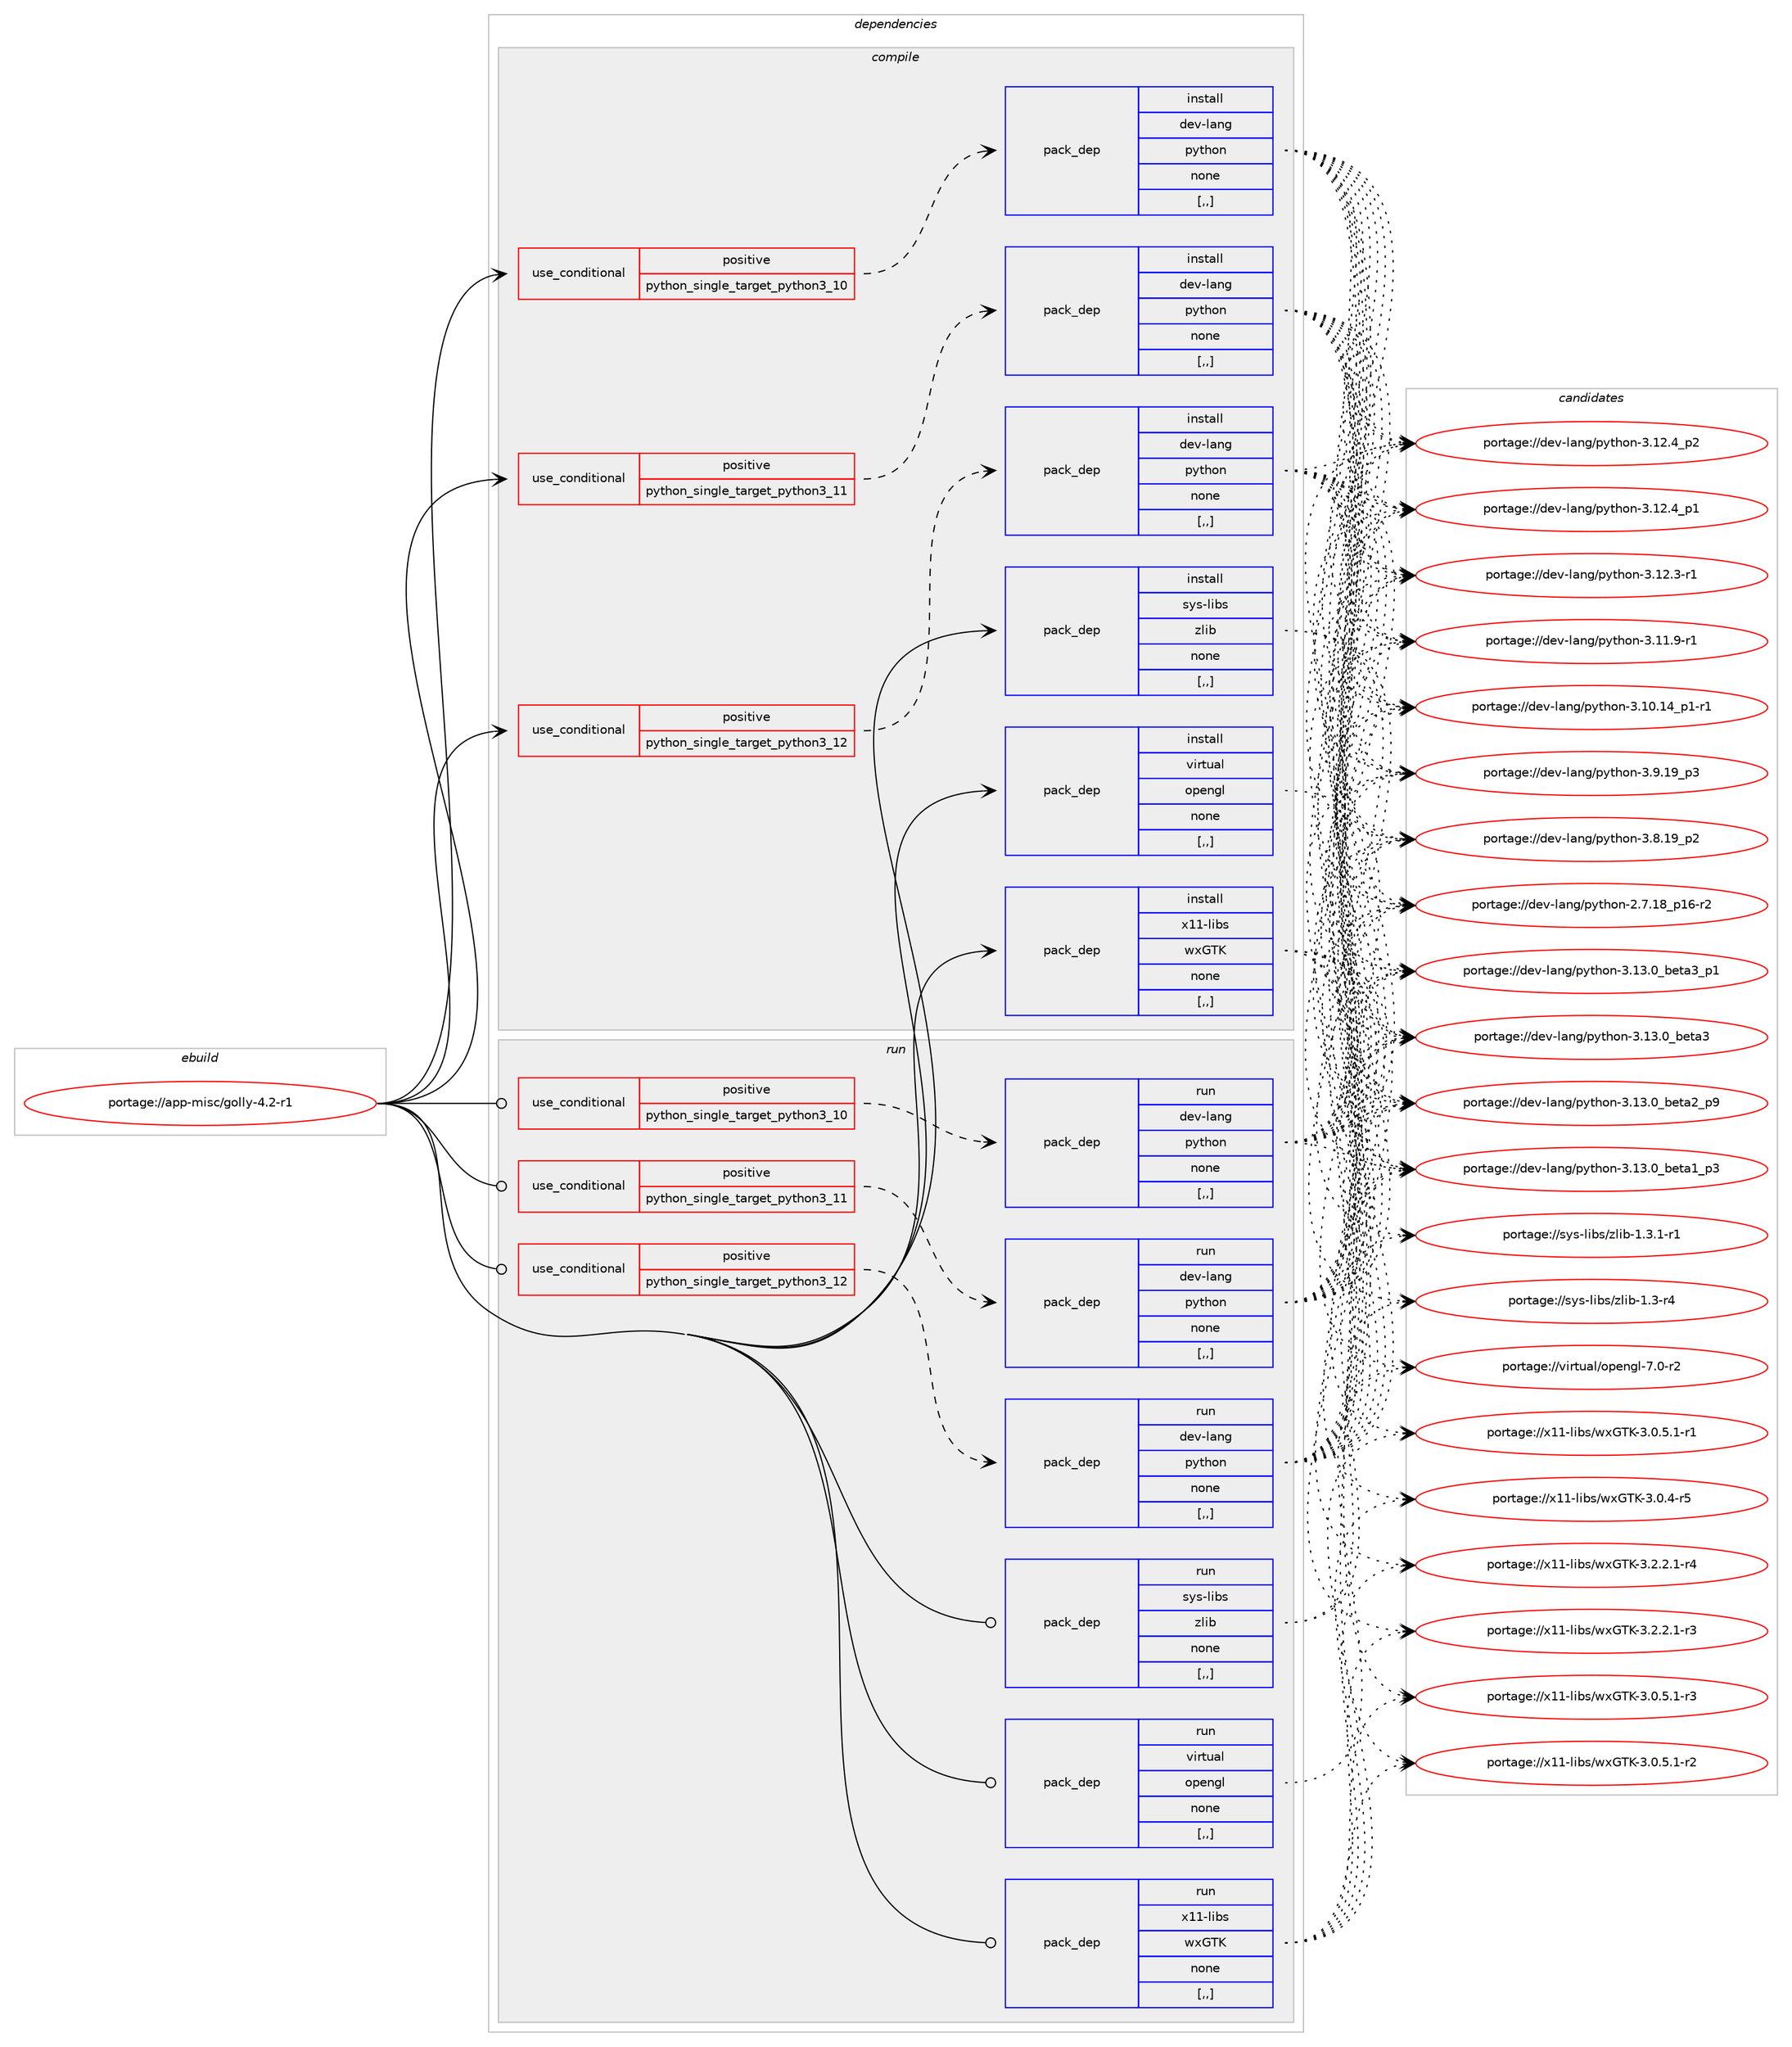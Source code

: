 digraph prolog {

# *************
# Graph options
# *************

newrank=true;
concentrate=true;
compound=true;
graph [rankdir=LR,fontname=Helvetica,fontsize=10,ranksep=1.5];#, ranksep=2.5, nodesep=0.2];
edge  [arrowhead=vee];
node  [fontname=Helvetica,fontsize=10];

# **********
# The ebuild
# **********

subgraph cluster_leftcol {
color=gray;
label=<<i>ebuild</i>>;
id [label="portage://app-misc/golly-4.2-r1", color=red, width=4, href="../app-misc/golly-4.2-r1.svg"];
}

# ****************
# The dependencies
# ****************

subgraph cluster_midcol {
color=gray;
label=<<i>dependencies</i>>;
subgraph cluster_compile {
fillcolor="#eeeeee";
style=filled;
label=<<i>compile</i>>;
subgraph cond12098 {
dependency41855 [label=<<TABLE BORDER="0" CELLBORDER="1" CELLSPACING="0" CELLPADDING="4"><TR><TD ROWSPAN="3" CELLPADDING="10">use_conditional</TD></TR><TR><TD>positive</TD></TR><TR><TD>python_single_target_python3_10</TD></TR></TABLE>>, shape=none, color=red];
subgraph pack29363 {
dependency41856 [label=<<TABLE BORDER="0" CELLBORDER="1" CELLSPACING="0" CELLPADDING="4" WIDTH="220"><TR><TD ROWSPAN="6" CELLPADDING="30">pack_dep</TD></TR><TR><TD WIDTH="110">install</TD></TR><TR><TD>dev-lang</TD></TR><TR><TD>python</TD></TR><TR><TD>none</TD></TR><TR><TD>[,,]</TD></TR></TABLE>>, shape=none, color=blue];
}
dependency41855:e -> dependency41856:w [weight=20,style="dashed",arrowhead="vee"];
}
id:e -> dependency41855:w [weight=20,style="solid",arrowhead="vee"];
subgraph cond12099 {
dependency41857 [label=<<TABLE BORDER="0" CELLBORDER="1" CELLSPACING="0" CELLPADDING="4"><TR><TD ROWSPAN="3" CELLPADDING="10">use_conditional</TD></TR><TR><TD>positive</TD></TR><TR><TD>python_single_target_python3_11</TD></TR></TABLE>>, shape=none, color=red];
subgraph pack29364 {
dependency41858 [label=<<TABLE BORDER="0" CELLBORDER="1" CELLSPACING="0" CELLPADDING="4" WIDTH="220"><TR><TD ROWSPAN="6" CELLPADDING="30">pack_dep</TD></TR><TR><TD WIDTH="110">install</TD></TR><TR><TD>dev-lang</TD></TR><TR><TD>python</TD></TR><TR><TD>none</TD></TR><TR><TD>[,,]</TD></TR></TABLE>>, shape=none, color=blue];
}
dependency41857:e -> dependency41858:w [weight=20,style="dashed",arrowhead="vee"];
}
id:e -> dependency41857:w [weight=20,style="solid",arrowhead="vee"];
subgraph cond12100 {
dependency41859 [label=<<TABLE BORDER="0" CELLBORDER="1" CELLSPACING="0" CELLPADDING="4"><TR><TD ROWSPAN="3" CELLPADDING="10">use_conditional</TD></TR><TR><TD>positive</TD></TR><TR><TD>python_single_target_python3_12</TD></TR></TABLE>>, shape=none, color=red];
subgraph pack29365 {
dependency41860 [label=<<TABLE BORDER="0" CELLBORDER="1" CELLSPACING="0" CELLPADDING="4" WIDTH="220"><TR><TD ROWSPAN="6" CELLPADDING="30">pack_dep</TD></TR><TR><TD WIDTH="110">install</TD></TR><TR><TD>dev-lang</TD></TR><TR><TD>python</TD></TR><TR><TD>none</TD></TR><TR><TD>[,,]</TD></TR></TABLE>>, shape=none, color=blue];
}
dependency41859:e -> dependency41860:w [weight=20,style="dashed",arrowhead="vee"];
}
id:e -> dependency41859:w [weight=20,style="solid",arrowhead="vee"];
subgraph pack29366 {
dependency41861 [label=<<TABLE BORDER="0" CELLBORDER="1" CELLSPACING="0" CELLPADDING="4" WIDTH="220"><TR><TD ROWSPAN="6" CELLPADDING="30">pack_dep</TD></TR><TR><TD WIDTH="110">install</TD></TR><TR><TD>sys-libs</TD></TR><TR><TD>zlib</TD></TR><TR><TD>none</TD></TR><TR><TD>[,,]</TD></TR></TABLE>>, shape=none, color=blue];
}
id:e -> dependency41861:w [weight=20,style="solid",arrowhead="vee"];
subgraph pack29367 {
dependency41862 [label=<<TABLE BORDER="0" CELLBORDER="1" CELLSPACING="0" CELLPADDING="4" WIDTH="220"><TR><TD ROWSPAN="6" CELLPADDING="30">pack_dep</TD></TR><TR><TD WIDTH="110">install</TD></TR><TR><TD>virtual</TD></TR><TR><TD>opengl</TD></TR><TR><TD>none</TD></TR><TR><TD>[,,]</TD></TR></TABLE>>, shape=none, color=blue];
}
id:e -> dependency41862:w [weight=20,style="solid",arrowhead="vee"];
subgraph pack29368 {
dependency41863 [label=<<TABLE BORDER="0" CELLBORDER="1" CELLSPACING="0" CELLPADDING="4" WIDTH="220"><TR><TD ROWSPAN="6" CELLPADDING="30">pack_dep</TD></TR><TR><TD WIDTH="110">install</TD></TR><TR><TD>x11-libs</TD></TR><TR><TD>wxGTK</TD></TR><TR><TD>none</TD></TR><TR><TD>[,,]</TD></TR></TABLE>>, shape=none, color=blue];
}
id:e -> dependency41863:w [weight=20,style="solid",arrowhead="vee"];
}
subgraph cluster_compileandrun {
fillcolor="#eeeeee";
style=filled;
label=<<i>compile and run</i>>;
}
subgraph cluster_run {
fillcolor="#eeeeee";
style=filled;
label=<<i>run</i>>;
subgraph cond12101 {
dependency41864 [label=<<TABLE BORDER="0" CELLBORDER="1" CELLSPACING="0" CELLPADDING="4"><TR><TD ROWSPAN="3" CELLPADDING="10">use_conditional</TD></TR><TR><TD>positive</TD></TR><TR><TD>python_single_target_python3_10</TD></TR></TABLE>>, shape=none, color=red];
subgraph pack29369 {
dependency41865 [label=<<TABLE BORDER="0" CELLBORDER="1" CELLSPACING="0" CELLPADDING="4" WIDTH="220"><TR><TD ROWSPAN="6" CELLPADDING="30">pack_dep</TD></TR><TR><TD WIDTH="110">run</TD></TR><TR><TD>dev-lang</TD></TR><TR><TD>python</TD></TR><TR><TD>none</TD></TR><TR><TD>[,,]</TD></TR></TABLE>>, shape=none, color=blue];
}
dependency41864:e -> dependency41865:w [weight=20,style="dashed",arrowhead="vee"];
}
id:e -> dependency41864:w [weight=20,style="solid",arrowhead="odot"];
subgraph cond12102 {
dependency41866 [label=<<TABLE BORDER="0" CELLBORDER="1" CELLSPACING="0" CELLPADDING="4"><TR><TD ROWSPAN="3" CELLPADDING="10">use_conditional</TD></TR><TR><TD>positive</TD></TR><TR><TD>python_single_target_python3_11</TD></TR></TABLE>>, shape=none, color=red];
subgraph pack29370 {
dependency41867 [label=<<TABLE BORDER="0" CELLBORDER="1" CELLSPACING="0" CELLPADDING="4" WIDTH="220"><TR><TD ROWSPAN="6" CELLPADDING="30">pack_dep</TD></TR><TR><TD WIDTH="110">run</TD></TR><TR><TD>dev-lang</TD></TR><TR><TD>python</TD></TR><TR><TD>none</TD></TR><TR><TD>[,,]</TD></TR></TABLE>>, shape=none, color=blue];
}
dependency41866:e -> dependency41867:w [weight=20,style="dashed",arrowhead="vee"];
}
id:e -> dependency41866:w [weight=20,style="solid",arrowhead="odot"];
subgraph cond12103 {
dependency41868 [label=<<TABLE BORDER="0" CELLBORDER="1" CELLSPACING="0" CELLPADDING="4"><TR><TD ROWSPAN="3" CELLPADDING="10">use_conditional</TD></TR><TR><TD>positive</TD></TR><TR><TD>python_single_target_python3_12</TD></TR></TABLE>>, shape=none, color=red];
subgraph pack29371 {
dependency41869 [label=<<TABLE BORDER="0" CELLBORDER="1" CELLSPACING="0" CELLPADDING="4" WIDTH="220"><TR><TD ROWSPAN="6" CELLPADDING="30">pack_dep</TD></TR><TR><TD WIDTH="110">run</TD></TR><TR><TD>dev-lang</TD></TR><TR><TD>python</TD></TR><TR><TD>none</TD></TR><TR><TD>[,,]</TD></TR></TABLE>>, shape=none, color=blue];
}
dependency41868:e -> dependency41869:w [weight=20,style="dashed",arrowhead="vee"];
}
id:e -> dependency41868:w [weight=20,style="solid",arrowhead="odot"];
subgraph pack29372 {
dependency41870 [label=<<TABLE BORDER="0" CELLBORDER="1" CELLSPACING="0" CELLPADDING="4" WIDTH="220"><TR><TD ROWSPAN="6" CELLPADDING="30">pack_dep</TD></TR><TR><TD WIDTH="110">run</TD></TR><TR><TD>sys-libs</TD></TR><TR><TD>zlib</TD></TR><TR><TD>none</TD></TR><TR><TD>[,,]</TD></TR></TABLE>>, shape=none, color=blue];
}
id:e -> dependency41870:w [weight=20,style="solid",arrowhead="odot"];
subgraph pack29373 {
dependency41871 [label=<<TABLE BORDER="0" CELLBORDER="1" CELLSPACING="0" CELLPADDING="4" WIDTH="220"><TR><TD ROWSPAN="6" CELLPADDING="30">pack_dep</TD></TR><TR><TD WIDTH="110">run</TD></TR><TR><TD>virtual</TD></TR><TR><TD>opengl</TD></TR><TR><TD>none</TD></TR><TR><TD>[,,]</TD></TR></TABLE>>, shape=none, color=blue];
}
id:e -> dependency41871:w [weight=20,style="solid",arrowhead="odot"];
subgraph pack29374 {
dependency41872 [label=<<TABLE BORDER="0" CELLBORDER="1" CELLSPACING="0" CELLPADDING="4" WIDTH="220"><TR><TD ROWSPAN="6" CELLPADDING="30">pack_dep</TD></TR><TR><TD WIDTH="110">run</TD></TR><TR><TD>x11-libs</TD></TR><TR><TD>wxGTK</TD></TR><TR><TD>none</TD></TR><TR><TD>[,,]</TD></TR></TABLE>>, shape=none, color=blue];
}
id:e -> dependency41872:w [weight=20,style="solid",arrowhead="odot"];
}
}

# **************
# The candidates
# **************

subgraph cluster_choices {
rank=same;
color=gray;
label=<<i>candidates</i>>;

subgraph choice29363 {
color=black;
nodesep=1;
choice10010111845108971101034711212111610411111045514649514648959810111697519511249 [label="portage://dev-lang/python-3.13.0_beta3_p1", color=red, width=4,href="../dev-lang/python-3.13.0_beta3_p1.svg"];
choice1001011184510897110103471121211161041111104551464951464895981011169751 [label="portage://dev-lang/python-3.13.0_beta3", color=red, width=4,href="../dev-lang/python-3.13.0_beta3.svg"];
choice10010111845108971101034711212111610411111045514649514648959810111697509511257 [label="portage://dev-lang/python-3.13.0_beta2_p9", color=red, width=4,href="../dev-lang/python-3.13.0_beta2_p9.svg"];
choice10010111845108971101034711212111610411111045514649514648959810111697499511251 [label="portage://dev-lang/python-3.13.0_beta1_p3", color=red, width=4,href="../dev-lang/python-3.13.0_beta1_p3.svg"];
choice100101118451089711010347112121116104111110455146495046529511250 [label="portage://dev-lang/python-3.12.4_p2", color=red, width=4,href="../dev-lang/python-3.12.4_p2.svg"];
choice100101118451089711010347112121116104111110455146495046529511249 [label="portage://dev-lang/python-3.12.4_p1", color=red, width=4,href="../dev-lang/python-3.12.4_p1.svg"];
choice100101118451089711010347112121116104111110455146495046514511449 [label="portage://dev-lang/python-3.12.3-r1", color=red, width=4,href="../dev-lang/python-3.12.3-r1.svg"];
choice100101118451089711010347112121116104111110455146494946574511449 [label="portage://dev-lang/python-3.11.9-r1", color=red, width=4,href="../dev-lang/python-3.11.9-r1.svg"];
choice100101118451089711010347112121116104111110455146494846495295112494511449 [label="portage://dev-lang/python-3.10.14_p1-r1", color=red, width=4,href="../dev-lang/python-3.10.14_p1-r1.svg"];
choice100101118451089711010347112121116104111110455146574649579511251 [label="portage://dev-lang/python-3.9.19_p3", color=red, width=4,href="../dev-lang/python-3.9.19_p3.svg"];
choice100101118451089711010347112121116104111110455146564649579511250 [label="portage://dev-lang/python-3.8.19_p2", color=red, width=4,href="../dev-lang/python-3.8.19_p2.svg"];
choice100101118451089711010347112121116104111110455046554649569511249544511450 [label="portage://dev-lang/python-2.7.18_p16-r2", color=red, width=4,href="../dev-lang/python-2.7.18_p16-r2.svg"];
dependency41856:e -> choice10010111845108971101034711212111610411111045514649514648959810111697519511249:w [style=dotted,weight="100"];
dependency41856:e -> choice1001011184510897110103471121211161041111104551464951464895981011169751:w [style=dotted,weight="100"];
dependency41856:e -> choice10010111845108971101034711212111610411111045514649514648959810111697509511257:w [style=dotted,weight="100"];
dependency41856:e -> choice10010111845108971101034711212111610411111045514649514648959810111697499511251:w [style=dotted,weight="100"];
dependency41856:e -> choice100101118451089711010347112121116104111110455146495046529511250:w [style=dotted,weight="100"];
dependency41856:e -> choice100101118451089711010347112121116104111110455146495046529511249:w [style=dotted,weight="100"];
dependency41856:e -> choice100101118451089711010347112121116104111110455146495046514511449:w [style=dotted,weight="100"];
dependency41856:e -> choice100101118451089711010347112121116104111110455146494946574511449:w [style=dotted,weight="100"];
dependency41856:e -> choice100101118451089711010347112121116104111110455146494846495295112494511449:w [style=dotted,weight="100"];
dependency41856:e -> choice100101118451089711010347112121116104111110455146574649579511251:w [style=dotted,weight="100"];
dependency41856:e -> choice100101118451089711010347112121116104111110455146564649579511250:w [style=dotted,weight="100"];
dependency41856:e -> choice100101118451089711010347112121116104111110455046554649569511249544511450:w [style=dotted,weight="100"];
}
subgraph choice29364 {
color=black;
nodesep=1;
choice10010111845108971101034711212111610411111045514649514648959810111697519511249 [label="portage://dev-lang/python-3.13.0_beta3_p1", color=red, width=4,href="../dev-lang/python-3.13.0_beta3_p1.svg"];
choice1001011184510897110103471121211161041111104551464951464895981011169751 [label="portage://dev-lang/python-3.13.0_beta3", color=red, width=4,href="../dev-lang/python-3.13.0_beta3.svg"];
choice10010111845108971101034711212111610411111045514649514648959810111697509511257 [label="portage://dev-lang/python-3.13.0_beta2_p9", color=red, width=4,href="../dev-lang/python-3.13.0_beta2_p9.svg"];
choice10010111845108971101034711212111610411111045514649514648959810111697499511251 [label="portage://dev-lang/python-3.13.0_beta1_p3", color=red, width=4,href="../dev-lang/python-3.13.0_beta1_p3.svg"];
choice100101118451089711010347112121116104111110455146495046529511250 [label="portage://dev-lang/python-3.12.4_p2", color=red, width=4,href="../dev-lang/python-3.12.4_p2.svg"];
choice100101118451089711010347112121116104111110455146495046529511249 [label="portage://dev-lang/python-3.12.4_p1", color=red, width=4,href="../dev-lang/python-3.12.4_p1.svg"];
choice100101118451089711010347112121116104111110455146495046514511449 [label="portage://dev-lang/python-3.12.3-r1", color=red, width=4,href="../dev-lang/python-3.12.3-r1.svg"];
choice100101118451089711010347112121116104111110455146494946574511449 [label="portage://dev-lang/python-3.11.9-r1", color=red, width=4,href="../dev-lang/python-3.11.9-r1.svg"];
choice100101118451089711010347112121116104111110455146494846495295112494511449 [label="portage://dev-lang/python-3.10.14_p1-r1", color=red, width=4,href="../dev-lang/python-3.10.14_p1-r1.svg"];
choice100101118451089711010347112121116104111110455146574649579511251 [label="portage://dev-lang/python-3.9.19_p3", color=red, width=4,href="../dev-lang/python-3.9.19_p3.svg"];
choice100101118451089711010347112121116104111110455146564649579511250 [label="portage://dev-lang/python-3.8.19_p2", color=red, width=4,href="../dev-lang/python-3.8.19_p2.svg"];
choice100101118451089711010347112121116104111110455046554649569511249544511450 [label="portage://dev-lang/python-2.7.18_p16-r2", color=red, width=4,href="../dev-lang/python-2.7.18_p16-r2.svg"];
dependency41858:e -> choice10010111845108971101034711212111610411111045514649514648959810111697519511249:w [style=dotted,weight="100"];
dependency41858:e -> choice1001011184510897110103471121211161041111104551464951464895981011169751:w [style=dotted,weight="100"];
dependency41858:e -> choice10010111845108971101034711212111610411111045514649514648959810111697509511257:w [style=dotted,weight="100"];
dependency41858:e -> choice10010111845108971101034711212111610411111045514649514648959810111697499511251:w [style=dotted,weight="100"];
dependency41858:e -> choice100101118451089711010347112121116104111110455146495046529511250:w [style=dotted,weight="100"];
dependency41858:e -> choice100101118451089711010347112121116104111110455146495046529511249:w [style=dotted,weight="100"];
dependency41858:e -> choice100101118451089711010347112121116104111110455146495046514511449:w [style=dotted,weight="100"];
dependency41858:e -> choice100101118451089711010347112121116104111110455146494946574511449:w [style=dotted,weight="100"];
dependency41858:e -> choice100101118451089711010347112121116104111110455146494846495295112494511449:w [style=dotted,weight="100"];
dependency41858:e -> choice100101118451089711010347112121116104111110455146574649579511251:w [style=dotted,weight="100"];
dependency41858:e -> choice100101118451089711010347112121116104111110455146564649579511250:w [style=dotted,weight="100"];
dependency41858:e -> choice100101118451089711010347112121116104111110455046554649569511249544511450:w [style=dotted,weight="100"];
}
subgraph choice29365 {
color=black;
nodesep=1;
choice10010111845108971101034711212111610411111045514649514648959810111697519511249 [label="portage://dev-lang/python-3.13.0_beta3_p1", color=red, width=4,href="../dev-lang/python-3.13.0_beta3_p1.svg"];
choice1001011184510897110103471121211161041111104551464951464895981011169751 [label="portage://dev-lang/python-3.13.0_beta3", color=red, width=4,href="../dev-lang/python-3.13.0_beta3.svg"];
choice10010111845108971101034711212111610411111045514649514648959810111697509511257 [label="portage://dev-lang/python-3.13.0_beta2_p9", color=red, width=4,href="../dev-lang/python-3.13.0_beta2_p9.svg"];
choice10010111845108971101034711212111610411111045514649514648959810111697499511251 [label="portage://dev-lang/python-3.13.0_beta1_p3", color=red, width=4,href="../dev-lang/python-3.13.0_beta1_p3.svg"];
choice100101118451089711010347112121116104111110455146495046529511250 [label="portage://dev-lang/python-3.12.4_p2", color=red, width=4,href="../dev-lang/python-3.12.4_p2.svg"];
choice100101118451089711010347112121116104111110455146495046529511249 [label="portage://dev-lang/python-3.12.4_p1", color=red, width=4,href="../dev-lang/python-3.12.4_p1.svg"];
choice100101118451089711010347112121116104111110455146495046514511449 [label="portage://dev-lang/python-3.12.3-r1", color=red, width=4,href="../dev-lang/python-3.12.3-r1.svg"];
choice100101118451089711010347112121116104111110455146494946574511449 [label="portage://dev-lang/python-3.11.9-r1", color=red, width=4,href="../dev-lang/python-3.11.9-r1.svg"];
choice100101118451089711010347112121116104111110455146494846495295112494511449 [label="portage://dev-lang/python-3.10.14_p1-r1", color=red, width=4,href="../dev-lang/python-3.10.14_p1-r1.svg"];
choice100101118451089711010347112121116104111110455146574649579511251 [label="portage://dev-lang/python-3.9.19_p3", color=red, width=4,href="../dev-lang/python-3.9.19_p3.svg"];
choice100101118451089711010347112121116104111110455146564649579511250 [label="portage://dev-lang/python-3.8.19_p2", color=red, width=4,href="../dev-lang/python-3.8.19_p2.svg"];
choice100101118451089711010347112121116104111110455046554649569511249544511450 [label="portage://dev-lang/python-2.7.18_p16-r2", color=red, width=4,href="../dev-lang/python-2.7.18_p16-r2.svg"];
dependency41860:e -> choice10010111845108971101034711212111610411111045514649514648959810111697519511249:w [style=dotted,weight="100"];
dependency41860:e -> choice1001011184510897110103471121211161041111104551464951464895981011169751:w [style=dotted,weight="100"];
dependency41860:e -> choice10010111845108971101034711212111610411111045514649514648959810111697509511257:w [style=dotted,weight="100"];
dependency41860:e -> choice10010111845108971101034711212111610411111045514649514648959810111697499511251:w [style=dotted,weight="100"];
dependency41860:e -> choice100101118451089711010347112121116104111110455146495046529511250:w [style=dotted,weight="100"];
dependency41860:e -> choice100101118451089711010347112121116104111110455146495046529511249:w [style=dotted,weight="100"];
dependency41860:e -> choice100101118451089711010347112121116104111110455146495046514511449:w [style=dotted,weight="100"];
dependency41860:e -> choice100101118451089711010347112121116104111110455146494946574511449:w [style=dotted,weight="100"];
dependency41860:e -> choice100101118451089711010347112121116104111110455146494846495295112494511449:w [style=dotted,weight="100"];
dependency41860:e -> choice100101118451089711010347112121116104111110455146574649579511251:w [style=dotted,weight="100"];
dependency41860:e -> choice100101118451089711010347112121116104111110455146564649579511250:w [style=dotted,weight="100"];
dependency41860:e -> choice100101118451089711010347112121116104111110455046554649569511249544511450:w [style=dotted,weight="100"];
}
subgraph choice29366 {
color=black;
nodesep=1;
choice115121115451081059811547122108105984549465146494511449 [label="portage://sys-libs/zlib-1.3.1-r1", color=red, width=4,href="../sys-libs/zlib-1.3.1-r1.svg"];
choice11512111545108105981154712210810598454946514511452 [label="portage://sys-libs/zlib-1.3-r4", color=red, width=4,href="../sys-libs/zlib-1.3-r4.svg"];
dependency41861:e -> choice115121115451081059811547122108105984549465146494511449:w [style=dotted,weight="100"];
dependency41861:e -> choice11512111545108105981154712210810598454946514511452:w [style=dotted,weight="100"];
}
subgraph choice29367 {
color=black;
nodesep=1;
choice1181051141161179710847111112101110103108455546484511450 [label="portage://virtual/opengl-7.0-r2", color=red, width=4,href="../virtual/opengl-7.0-r2.svg"];
dependency41862:e -> choice1181051141161179710847111112101110103108455546484511450:w [style=dotted,weight="100"];
}
subgraph choice29368 {
color=black;
nodesep=1;
choice120494945108105981154711912071847545514650465046494511452 [label="portage://x11-libs/wxGTK-3.2.2.1-r4", color=red, width=4,href="../x11-libs/wxGTK-3.2.2.1-r4.svg"];
choice120494945108105981154711912071847545514650465046494511451 [label="portage://x11-libs/wxGTK-3.2.2.1-r3", color=red, width=4,href="../x11-libs/wxGTK-3.2.2.1-r3.svg"];
choice120494945108105981154711912071847545514648465346494511451 [label="portage://x11-libs/wxGTK-3.0.5.1-r3", color=red, width=4,href="../x11-libs/wxGTK-3.0.5.1-r3.svg"];
choice120494945108105981154711912071847545514648465346494511450 [label="portage://x11-libs/wxGTK-3.0.5.1-r2", color=red, width=4,href="../x11-libs/wxGTK-3.0.5.1-r2.svg"];
choice120494945108105981154711912071847545514648465346494511449 [label="portage://x11-libs/wxGTK-3.0.5.1-r1", color=red, width=4,href="../x11-libs/wxGTK-3.0.5.1-r1.svg"];
choice12049494510810598115471191207184754551464846524511453 [label="portage://x11-libs/wxGTK-3.0.4-r5", color=red, width=4,href="../x11-libs/wxGTK-3.0.4-r5.svg"];
dependency41863:e -> choice120494945108105981154711912071847545514650465046494511452:w [style=dotted,weight="100"];
dependency41863:e -> choice120494945108105981154711912071847545514650465046494511451:w [style=dotted,weight="100"];
dependency41863:e -> choice120494945108105981154711912071847545514648465346494511451:w [style=dotted,weight="100"];
dependency41863:e -> choice120494945108105981154711912071847545514648465346494511450:w [style=dotted,weight="100"];
dependency41863:e -> choice120494945108105981154711912071847545514648465346494511449:w [style=dotted,weight="100"];
dependency41863:e -> choice12049494510810598115471191207184754551464846524511453:w [style=dotted,weight="100"];
}
subgraph choice29369 {
color=black;
nodesep=1;
choice10010111845108971101034711212111610411111045514649514648959810111697519511249 [label="portage://dev-lang/python-3.13.0_beta3_p1", color=red, width=4,href="../dev-lang/python-3.13.0_beta3_p1.svg"];
choice1001011184510897110103471121211161041111104551464951464895981011169751 [label="portage://dev-lang/python-3.13.0_beta3", color=red, width=4,href="../dev-lang/python-3.13.0_beta3.svg"];
choice10010111845108971101034711212111610411111045514649514648959810111697509511257 [label="portage://dev-lang/python-3.13.0_beta2_p9", color=red, width=4,href="../dev-lang/python-3.13.0_beta2_p9.svg"];
choice10010111845108971101034711212111610411111045514649514648959810111697499511251 [label="portage://dev-lang/python-3.13.0_beta1_p3", color=red, width=4,href="../dev-lang/python-3.13.0_beta1_p3.svg"];
choice100101118451089711010347112121116104111110455146495046529511250 [label="portage://dev-lang/python-3.12.4_p2", color=red, width=4,href="../dev-lang/python-3.12.4_p2.svg"];
choice100101118451089711010347112121116104111110455146495046529511249 [label="portage://dev-lang/python-3.12.4_p1", color=red, width=4,href="../dev-lang/python-3.12.4_p1.svg"];
choice100101118451089711010347112121116104111110455146495046514511449 [label="portage://dev-lang/python-3.12.3-r1", color=red, width=4,href="../dev-lang/python-3.12.3-r1.svg"];
choice100101118451089711010347112121116104111110455146494946574511449 [label="portage://dev-lang/python-3.11.9-r1", color=red, width=4,href="../dev-lang/python-3.11.9-r1.svg"];
choice100101118451089711010347112121116104111110455146494846495295112494511449 [label="portage://dev-lang/python-3.10.14_p1-r1", color=red, width=4,href="../dev-lang/python-3.10.14_p1-r1.svg"];
choice100101118451089711010347112121116104111110455146574649579511251 [label="portage://dev-lang/python-3.9.19_p3", color=red, width=4,href="../dev-lang/python-3.9.19_p3.svg"];
choice100101118451089711010347112121116104111110455146564649579511250 [label="portage://dev-lang/python-3.8.19_p2", color=red, width=4,href="../dev-lang/python-3.8.19_p2.svg"];
choice100101118451089711010347112121116104111110455046554649569511249544511450 [label="portage://dev-lang/python-2.7.18_p16-r2", color=red, width=4,href="../dev-lang/python-2.7.18_p16-r2.svg"];
dependency41865:e -> choice10010111845108971101034711212111610411111045514649514648959810111697519511249:w [style=dotted,weight="100"];
dependency41865:e -> choice1001011184510897110103471121211161041111104551464951464895981011169751:w [style=dotted,weight="100"];
dependency41865:e -> choice10010111845108971101034711212111610411111045514649514648959810111697509511257:w [style=dotted,weight="100"];
dependency41865:e -> choice10010111845108971101034711212111610411111045514649514648959810111697499511251:w [style=dotted,weight="100"];
dependency41865:e -> choice100101118451089711010347112121116104111110455146495046529511250:w [style=dotted,weight="100"];
dependency41865:e -> choice100101118451089711010347112121116104111110455146495046529511249:w [style=dotted,weight="100"];
dependency41865:e -> choice100101118451089711010347112121116104111110455146495046514511449:w [style=dotted,weight="100"];
dependency41865:e -> choice100101118451089711010347112121116104111110455146494946574511449:w [style=dotted,weight="100"];
dependency41865:e -> choice100101118451089711010347112121116104111110455146494846495295112494511449:w [style=dotted,weight="100"];
dependency41865:e -> choice100101118451089711010347112121116104111110455146574649579511251:w [style=dotted,weight="100"];
dependency41865:e -> choice100101118451089711010347112121116104111110455146564649579511250:w [style=dotted,weight="100"];
dependency41865:e -> choice100101118451089711010347112121116104111110455046554649569511249544511450:w [style=dotted,weight="100"];
}
subgraph choice29370 {
color=black;
nodesep=1;
choice10010111845108971101034711212111610411111045514649514648959810111697519511249 [label="portage://dev-lang/python-3.13.0_beta3_p1", color=red, width=4,href="../dev-lang/python-3.13.0_beta3_p1.svg"];
choice1001011184510897110103471121211161041111104551464951464895981011169751 [label="portage://dev-lang/python-3.13.0_beta3", color=red, width=4,href="../dev-lang/python-3.13.0_beta3.svg"];
choice10010111845108971101034711212111610411111045514649514648959810111697509511257 [label="portage://dev-lang/python-3.13.0_beta2_p9", color=red, width=4,href="../dev-lang/python-3.13.0_beta2_p9.svg"];
choice10010111845108971101034711212111610411111045514649514648959810111697499511251 [label="portage://dev-lang/python-3.13.0_beta1_p3", color=red, width=4,href="../dev-lang/python-3.13.0_beta1_p3.svg"];
choice100101118451089711010347112121116104111110455146495046529511250 [label="portage://dev-lang/python-3.12.4_p2", color=red, width=4,href="../dev-lang/python-3.12.4_p2.svg"];
choice100101118451089711010347112121116104111110455146495046529511249 [label="portage://dev-lang/python-3.12.4_p1", color=red, width=4,href="../dev-lang/python-3.12.4_p1.svg"];
choice100101118451089711010347112121116104111110455146495046514511449 [label="portage://dev-lang/python-3.12.3-r1", color=red, width=4,href="../dev-lang/python-3.12.3-r1.svg"];
choice100101118451089711010347112121116104111110455146494946574511449 [label="portage://dev-lang/python-3.11.9-r1", color=red, width=4,href="../dev-lang/python-3.11.9-r1.svg"];
choice100101118451089711010347112121116104111110455146494846495295112494511449 [label="portage://dev-lang/python-3.10.14_p1-r1", color=red, width=4,href="../dev-lang/python-3.10.14_p1-r1.svg"];
choice100101118451089711010347112121116104111110455146574649579511251 [label="portage://dev-lang/python-3.9.19_p3", color=red, width=4,href="../dev-lang/python-3.9.19_p3.svg"];
choice100101118451089711010347112121116104111110455146564649579511250 [label="portage://dev-lang/python-3.8.19_p2", color=red, width=4,href="../dev-lang/python-3.8.19_p2.svg"];
choice100101118451089711010347112121116104111110455046554649569511249544511450 [label="portage://dev-lang/python-2.7.18_p16-r2", color=red, width=4,href="../dev-lang/python-2.7.18_p16-r2.svg"];
dependency41867:e -> choice10010111845108971101034711212111610411111045514649514648959810111697519511249:w [style=dotted,weight="100"];
dependency41867:e -> choice1001011184510897110103471121211161041111104551464951464895981011169751:w [style=dotted,weight="100"];
dependency41867:e -> choice10010111845108971101034711212111610411111045514649514648959810111697509511257:w [style=dotted,weight="100"];
dependency41867:e -> choice10010111845108971101034711212111610411111045514649514648959810111697499511251:w [style=dotted,weight="100"];
dependency41867:e -> choice100101118451089711010347112121116104111110455146495046529511250:w [style=dotted,weight="100"];
dependency41867:e -> choice100101118451089711010347112121116104111110455146495046529511249:w [style=dotted,weight="100"];
dependency41867:e -> choice100101118451089711010347112121116104111110455146495046514511449:w [style=dotted,weight="100"];
dependency41867:e -> choice100101118451089711010347112121116104111110455146494946574511449:w [style=dotted,weight="100"];
dependency41867:e -> choice100101118451089711010347112121116104111110455146494846495295112494511449:w [style=dotted,weight="100"];
dependency41867:e -> choice100101118451089711010347112121116104111110455146574649579511251:w [style=dotted,weight="100"];
dependency41867:e -> choice100101118451089711010347112121116104111110455146564649579511250:w [style=dotted,weight="100"];
dependency41867:e -> choice100101118451089711010347112121116104111110455046554649569511249544511450:w [style=dotted,weight="100"];
}
subgraph choice29371 {
color=black;
nodesep=1;
choice10010111845108971101034711212111610411111045514649514648959810111697519511249 [label="portage://dev-lang/python-3.13.0_beta3_p1", color=red, width=4,href="../dev-lang/python-3.13.0_beta3_p1.svg"];
choice1001011184510897110103471121211161041111104551464951464895981011169751 [label="portage://dev-lang/python-3.13.0_beta3", color=red, width=4,href="../dev-lang/python-3.13.0_beta3.svg"];
choice10010111845108971101034711212111610411111045514649514648959810111697509511257 [label="portage://dev-lang/python-3.13.0_beta2_p9", color=red, width=4,href="../dev-lang/python-3.13.0_beta2_p9.svg"];
choice10010111845108971101034711212111610411111045514649514648959810111697499511251 [label="portage://dev-lang/python-3.13.0_beta1_p3", color=red, width=4,href="../dev-lang/python-3.13.0_beta1_p3.svg"];
choice100101118451089711010347112121116104111110455146495046529511250 [label="portage://dev-lang/python-3.12.4_p2", color=red, width=4,href="../dev-lang/python-3.12.4_p2.svg"];
choice100101118451089711010347112121116104111110455146495046529511249 [label="portage://dev-lang/python-3.12.4_p1", color=red, width=4,href="../dev-lang/python-3.12.4_p1.svg"];
choice100101118451089711010347112121116104111110455146495046514511449 [label="portage://dev-lang/python-3.12.3-r1", color=red, width=4,href="../dev-lang/python-3.12.3-r1.svg"];
choice100101118451089711010347112121116104111110455146494946574511449 [label="portage://dev-lang/python-3.11.9-r1", color=red, width=4,href="../dev-lang/python-3.11.9-r1.svg"];
choice100101118451089711010347112121116104111110455146494846495295112494511449 [label="portage://dev-lang/python-3.10.14_p1-r1", color=red, width=4,href="../dev-lang/python-3.10.14_p1-r1.svg"];
choice100101118451089711010347112121116104111110455146574649579511251 [label="portage://dev-lang/python-3.9.19_p3", color=red, width=4,href="../dev-lang/python-3.9.19_p3.svg"];
choice100101118451089711010347112121116104111110455146564649579511250 [label="portage://dev-lang/python-3.8.19_p2", color=red, width=4,href="../dev-lang/python-3.8.19_p2.svg"];
choice100101118451089711010347112121116104111110455046554649569511249544511450 [label="portage://dev-lang/python-2.7.18_p16-r2", color=red, width=4,href="../dev-lang/python-2.7.18_p16-r2.svg"];
dependency41869:e -> choice10010111845108971101034711212111610411111045514649514648959810111697519511249:w [style=dotted,weight="100"];
dependency41869:e -> choice1001011184510897110103471121211161041111104551464951464895981011169751:w [style=dotted,weight="100"];
dependency41869:e -> choice10010111845108971101034711212111610411111045514649514648959810111697509511257:w [style=dotted,weight="100"];
dependency41869:e -> choice10010111845108971101034711212111610411111045514649514648959810111697499511251:w [style=dotted,weight="100"];
dependency41869:e -> choice100101118451089711010347112121116104111110455146495046529511250:w [style=dotted,weight="100"];
dependency41869:e -> choice100101118451089711010347112121116104111110455146495046529511249:w [style=dotted,weight="100"];
dependency41869:e -> choice100101118451089711010347112121116104111110455146495046514511449:w [style=dotted,weight="100"];
dependency41869:e -> choice100101118451089711010347112121116104111110455146494946574511449:w [style=dotted,weight="100"];
dependency41869:e -> choice100101118451089711010347112121116104111110455146494846495295112494511449:w [style=dotted,weight="100"];
dependency41869:e -> choice100101118451089711010347112121116104111110455146574649579511251:w [style=dotted,weight="100"];
dependency41869:e -> choice100101118451089711010347112121116104111110455146564649579511250:w [style=dotted,weight="100"];
dependency41869:e -> choice100101118451089711010347112121116104111110455046554649569511249544511450:w [style=dotted,weight="100"];
}
subgraph choice29372 {
color=black;
nodesep=1;
choice115121115451081059811547122108105984549465146494511449 [label="portage://sys-libs/zlib-1.3.1-r1", color=red, width=4,href="../sys-libs/zlib-1.3.1-r1.svg"];
choice11512111545108105981154712210810598454946514511452 [label="portage://sys-libs/zlib-1.3-r4", color=red, width=4,href="../sys-libs/zlib-1.3-r4.svg"];
dependency41870:e -> choice115121115451081059811547122108105984549465146494511449:w [style=dotted,weight="100"];
dependency41870:e -> choice11512111545108105981154712210810598454946514511452:w [style=dotted,weight="100"];
}
subgraph choice29373 {
color=black;
nodesep=1;
choice1181051141161179710847111112101110103108455546484511450 [label="portage://virtual/opengl-7.0-r2", color=red, width=4,href="../virtual/opengl-7.0-r2.svg"];
dependency41871:e -> choice1181051141161179710847111112101110103108455546484511450:w [style=dotted,weight="100"];
}
subgraph choice29374 {
color=black;
nodesep=1;
choice120494945108105981154711912071847545514650465046494511452 [label="portage://x11-libs/wxGTK-3.2.2.1-r4", color=red, width=4,href="../x11-libs/wxGTK-3.2.2.1-r4.svg"];
choice120494945108105981154711912071847545514650465046494511451 [label="portage://x11-libs/wxGTK-3.2.2.1-r3", color=red, width=4,href="../x11-libs/wxGTK-3.2.2.1-r3.svg"];
choice120494945108105981154711912071847545514648465346494511451 [label="portage://x11-libs/wxGTK-3.0.5.1-r3", color=red, width=4,href="../x11-libs/wxGTK-3.0.5.1-r3.svg"];
choice120494945108105981154711912071847545514648465346494511450 [label="portage://x11-libs/wxGTK-3.0.5.1-r2", color=red, width=4,href="../x11-libs/wxGTK-3.0.5.1-r2.svg"];
choice120494945108105981154711912071847545514648465346494511449 [label="portage://x11-libs/wxGTK-3.0.5.1-r1", color=red, width=4,href="../x11-libs/wxGTK-3.0.5.1-r1.svg"];
choice12049494510810598115471191207184754551464846524511453 [label="portage://x11-libs/wxGTK-3.0.4-r5", color=red, width=4,href="../x11-libs/wxGTK-3.0.4-r5.svg"];
dependency41872:e -> choice120494945108105981154711912071847545514650465046494511452:w [style=dotted,weight="100"];
dependency41872:e -> choice120494945108105981154711912071847545514650465046494511451:w [style=dotted,weight="100"];
dependency41872:e -> choice120494945108105981154711912071847545514648465346494511451:w [style=dotted,weight="100"];
dependency41872:e -> choice120494945108105981154711912071847545514648465346494511450:w [style=dotted,weight="100"];
dependency41872:e -> choice120494945108105981154711912071847545514648465346494511449:w [style=dotted,weight="100"];
dependency41872:e -> choice12049494510810598115471191207184754551464846524511453:w [style=dotted,weight="100"];
}
}

}
